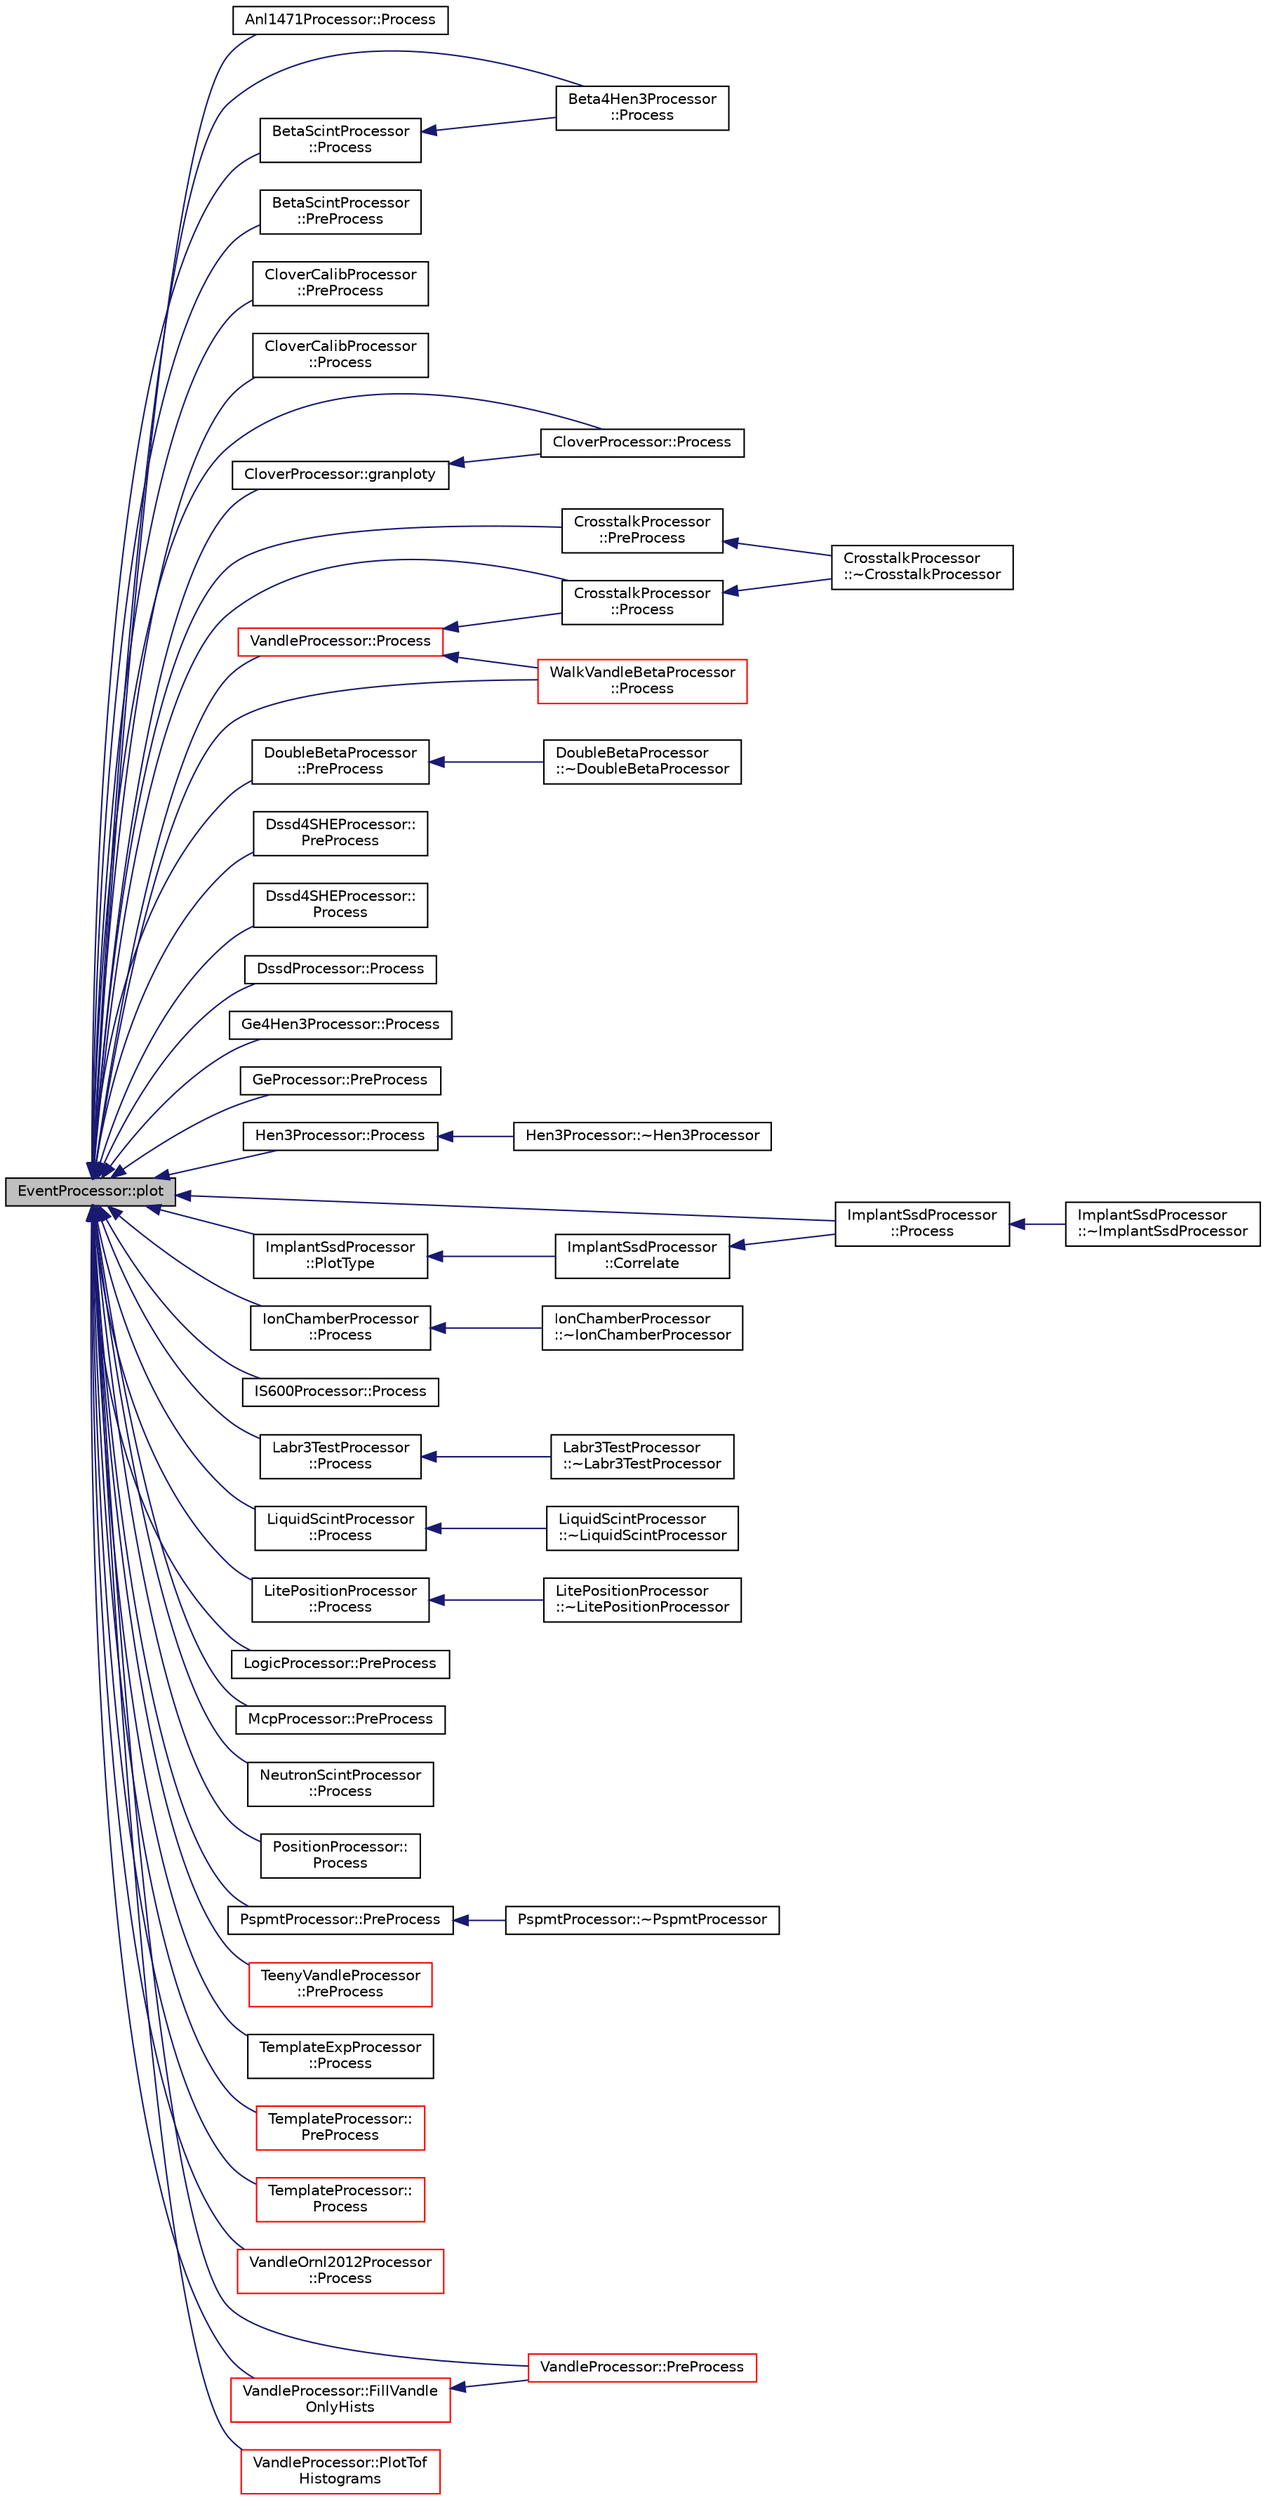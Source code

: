 digraph "EventProcessor::plot"
{
  edge [fontname="Helvetica",fontsize="10",labelfontname="Helvetica",labelfontsize="10"];
  node [fontname="Helvetica",fontsize="10",shape=record];
  rankdir="LR";
  Node1 [label="EventProcessor::plot",height=0.2,width=0.4,color="black", fillcolor="grey75", style="filled", fontcolor="black"];
  Node1 -> Node2 [dir="back",color="midnightblue",fontsize="10",style="solid",fontname="Helvetica"];
  Node2 [label="Anl1471Processor::Process",height=0.2,width=0.4,color="black", fillcolor="white", style="filled",URL="$d2/daa/class_anl1471_processor.html#ae0e82aa964d24549afd9d17f1a136fc2"];
  Node1 -> Node3 [dir="back",color="midnightblue",fontsize="10",style="solid",fontname="Helvetica"];
  Node3 [label="Beta4Hen3Processor\l::Process",height=0.2,width=0.4,color="black", fillcolor="white", style="filled",URL="$db/d92/class_beta4_hen3_processor.html#aec8154b59d510e76fb0831ee2118d6bb"];
  Node1 -> Node4 [dir="back",color="midnightblue",fontsize="10",style="solid",fontname="Helvetica"];
  Node4 [label="BetaScintProcessor\l::PreProcess",height=0.2,width=0.4,color="black", fillcolor="white", style="filled",URL="$d4/de4/class_beta_scint_processor.html#a3e694e6d125d2197e0cda6725625f47b",tooltip="PreProcessing for the class. "];
  Node1 -> Node5 [dir="back",color="midnightblue",fontsize="10",style="solid",fontname="Helvetica"];
  Node5 [label="BetaScintProcessor\l::Process",height=0.2,width=0.4,color="black", fillcolor="white", style="filled",URL="$d4/de4/class_beta_scint_processor.html#abcf10cc79083ab549abdca2e9209d37d",tooltip="Main Processing for the class. "];
  Node5 -> Node3 [dir="back",color="midnightblue",fontsize="10",style="solid",fontname="Helvetica"];
  Node1 -> Node6 [dir="back",color="midnightblue",fontsize="10",style="solid",fontname="Helvetica"];
  Node6 [label="CloverCalibProcessor\l::PreProcess",height=0.2,width=0.4,color="black", fillcolor="white", style="filled",URL="$db/d4e/class_clover_calib_processor.html#a6a8ab51082f13f4717aa1070e38e8e99"];
  Node1 -> Node7 [dir="back",color="midnightblue",fontsize="10",style="solid",fontname="Helvetica"];
  Node7 [label="CloverCalibProcessor\l::Process",height=0.2,width=0.4,color="black", fillcolor="white", style="filled",URL="$db/d4e/class_clover_calib_processor.html#a3a226660db21991ef09515012cab6eda"];
  Node1 -> Node8 [dir="back",color="midnightblue",fontsize="10",style="solid",fontname="Helvetica"];
  Node8 [label="CloverProcessor::Process",height=0.2,width=0.4,color="black", fillcolor="white", style="filled",URL="$d5/d01/class_clover_processor.html#a50eae562dbdc21e5dac462d0a6474326"];
  Node1 -> Node9 [dir="back",color="midnightblue",fontsize="10",style="solid",fontname="Helvetica"];
  Node9 [label="CloverProcessor::granploty",height=0.2,width=0.4,color="black", fillcolor="white", style="filled",URL="$d5/d01/class_clover_processor.html#ac3b1148dfd34ec0d00cd08a0fd210b7f"];
  Node9 -> Node8 [dir="back",color="midnightblue",fontsize="10",style="solid",fontname="Helvetica"];
  Node1 -> Node10 [dir="back",color="midnightblue",fontsize="10",style="solid",fontname="Helvetica"];
  Node10 [label="CrosstalkProcessor\l::PreProcess",height=0.2,width=0.4,color="black", fillcolor="white", style="filled",URL="$de/d3c/class_crosstalk_processor.html#ae17181ea6e41e906bd9c65438b4d1d20"];
  Node10 -> Node11 [dir="back",color="midnightblue",fontsize="10",style="solid",fontname="Helvetica"];
  Node11 [label="CrosstalkProcessor\l::~CrosstalkProcessor",height=0.2,width=0.4,color="black", fillcolor="white", style="filled",URL="$de/d3c/class_crosstalk_processor.html#a974ad94596916e6d24e863dcbec1058c"];
  Node1 -> Node12 [dir="back",color="midnightblue",fontsize="10",style="solid",fontname="Helvetica"];
  Node12 [label="CrosstalkProcessor\l::Process",height=0.2,width=0.4,color="black", fillcolor="white", style="filled",URL="$de/d3c/class_crosstalk_processor.html#a641e3912de9f8d9f2a9bf4e902429723"];
  Node12 -> Node11 [dir="back",color="midnightblue",fontsize="10",style="solid",fontname="Helvetica"];
  Node1 -> Node13 [dir="back",color="midnightblue",fontsize="10",style="solid",fontname="Helvetica"];
  Node13 [label="DoubleBetaProcessor\l::PreProcess",height=0.2,width=0.4,color="black", fillcolor="white", style="filled",URL="$de/d4f/class_double_beta_processor.html#af0db739a0cd9d8f4e231b8cc99ed31ab"];
  Node13 -> Node14 [dir="back",color="midnightblue",fontsize="10",style="solid",fontname="Helvetica"];
  Node14 [label="DoubleBetaProcessor\l::~DoubleBetaProcessor",height=0.2,width=0.4,color="black", fillcolor="white", style="filled",URL="$de/d4f/class_double_beta_processor.html#a0cdcf5970bbc0f7539d23978f3b83242"];
  Node1 -> Node15 [dir="back",color="midnightblue",fontsize="10",style="solid",fontname="Helvetica"];
  Node15 [label="Dssd4SHEProcessor::\lPreProcess",height=0.2,width=0.4,color="black", fillcolor="white", style="filled",URL="$db/da8/class_dssd4_s_h_e_processor.html#a069993b16eb9c18b547a279e9f5d1b28"];
  Node1 -> Node16 [dir="back",color="midnightblue",fontsize="10",style="solid",fontname="Helvetica"];
  Node16 [label="Dssd4SHEProcessor::\lProcess",height=0.2,width=0.4,color="black", fillcolor="white", style="filled",URL="$db/da8/class_dssd4_s_h_e_processor.html#a1ab9aeab8c52a1479718a58da74af3df"];
  Node1 -> Node17 [dir="back",color="midnightblue",fontsize="10",style="solid",fontname="Helvetica"];
  Node17 [label="DssdProcessor::Process",height=0.2,width=0.4,color="black", fillcolor="white", style="filled",URL="$d4/d67/class_dssd_processor.html#a0e32fc233a84ef03dc994b83899e1388"];
  Node1 -> Node18 [dir="back",color="midnightblue",fontsize="10",style="solid",fontname="Helvetica"];
  Node18 [label="Ge4Hen3Processor::Process",height=0.2,width=0.4,color="black", fillcolor="white", style="filled",URL="$d5/df2/class_ge4_hen3_processor.html#a98d4e5d0efd24adbdb6c8911e0d993f2"];
  Node1 -> Node19 [dir="back",color="midnightblue",fontsize="10",style="solid",fontname="Helvetica"];
  Node19 [label="GeProcessor::PreProcess",height=0.2,width=0.4,color="black", fillcolor="white", style="filled",URL="$d2/d54/class_ge_processor.html#a8e6eb1cc39e1a48d223be9f4d69460c4"];
  Node1 -> Node20 [dir="back",color="midnightblue",fontsize="10",style="solid",fontname="Helvetica"];
  Node20 [label="Hen3Processor::Process",height=0.2,width=0.4,color="black", fillcolor="white", style="filled",URL="$d6/d4e/class_hen3_processor.html#a12510344f12aa28fb4de00c28569995f"];
  Node20 -> Node21 [dir="back",color="midnightblue",fontsize="10",style="solid",fontname="Helvetica"];
  Node21 [label="Hen3Processor::~Hen3Processor",height=0.2,width=0.4,color="black", fillcolor="white", style="filled",URL="$d6/d4e/class_hen3_processor.html#a8ed35806e6801f6c8f1eb402525e2834"];
  Node1 -> Node22 [dir="back",color="midnightblue",fontsize="10",style="solid",fontname="Helvetica"];
  Node22 [label="ImplantSsdProcessor\l::Process",height=0.2,width=0.4,color="black", fillcolor="white", style="filled",URL="$df/df5/class_implant_ssd_processor.html#a4633fc3b34a8e8915713dd8e1ba5666a"];
  Node22 -> Node23 [dir="back",color="midnightblue",fontsize="10",style="solid",fontname="Helvetica"];
  Node23 [label="ImplantSsdProcessor\l::~ImplantSsdProcessor",height=0.2,width=0.4,color="black", fillcolor="white", style="filled",URL="$df/df5/class_implant_ssd_processor.html#a057e44029967a209fc626811e2ba4412"];
  Node1 -> Node24 [dir="back",color="midnightblue",fontsize="10",style="solid",fontname="Helvetica"];
  Node24 [label="ImplantSsdProcessor\l::PlotType",height=0.2,width=0.4,color="black", fillcolor="white", style="filled",URL="$df/df5/class_implant_ssd_processor.html#abf58bf472ce25c6003903cd66751d981"];
  Node24 -> Node25 [dir="back",color="midnightblue",fontsize="10",style="solid",fontname="Helvetica"];
  Node25 [label="ImplantSsdProcessor\l::Correlate",height=0.2,width=0.4,color="black", fillcolor="white", style="filled",URL="$df/df5/class_implant_ssd_processor.html#aa058ca6ee5475b4bf6426b1c69ef9c79"];
  Node25 -> Node22 [dir="back",color="midnightblue",fontsize="10",style="solid",fontname="Helvetica"];
  Node1 -> Node26 [dir="back",color="midnightblue",fontsize="10",style="solid",fontname="Helvetica"];
  Node26 [label="IonChamberProcessor\l::Process",height=0.2,width=0.4,color="black", fillcolor="white", style="filled",URL="$dd/df2/class_ion_chamber_processor.html#a6d1891dc55fb66434793c8594f3b7616"];
  Node26 -> Node27 [dir="back",color="midnightblue",fontsize="10",style="solid",fontname="Helvetica"];
  Node27 [label="IonChamberProcessor\l::~IonChamberProcessor",height=0.2,width=0.4,color="black", fillcolor="white", style="filled",URL="$dd/df2/class_ion_chamber_processor.html#a04e1204b8f8efd09dac743a82b1d4312"];
  Node1 -> Node28 [dir="back",color="midnightblue",fontsize="10",style="solid",fontname="Helvetica"];
  Node28 [label="IS600Processor::Process",height=0.2,width=0.4,color="black", fillcolor="white", style="filled",URL="$de/d81/class_i_s600_processor.html#a92f29e9c021fffb08f02bf48d12aff42"];
  Node1 -> Node29 [dir="back",color="midnightblue",fontsize="10",style="solid",fontname="Helvetica"];
  Node29 [label="Labr3TestProcessor\l::Process",height=0.2,width=0.4,color="black", fillcolor="white", style="filled",URL="$dd/d2c/class_labr3_test_processor.html#aacf32b1382a264f443f7e24029323ac4"];
  Node29 -> Node30 [dir="back",color="midnightblue",fontsize="10",style="solid",fontname="Helvetica"];
  Node30 [label="Labr3TestProcessor\l::~Labr3TestProcessor",height=0.2,width=0.4,color="black", fillcolor="white", style="filled",URL="$dd/d2c/class_labr3_test_processor.html#a38f5f24725e52971220a4beef3bfc232"];
  Node1 -> Node31 [dir="back",color="midnightblue",fontsize="10",style="solid",fontname="Helvetica"];
  Node31 [label="LiquidScintProcessor\l::Process",height=0.2,width=0.4,color="black", fillcolor="white", style="filled",URL="$d7/d6b/class_liquid_scint_processor.html#a6e1f7662a1362e5c14275c9a13388231"];
  Node31 -> Node32 [dir="back",color="midnightblue",fontsize="10",style="solid",fontname="Helvetica"];
  Node32 [label="LiquidScintProcessor\l::~LiquidScintProcessor",height=0.2,width=0.4,color="black", fillcolor="white", style="filled",URL="$d7/d6b/class_liquid_scint_processor.html#a4d89e8c3779a6903973b8313b063ceb1"];
  Node1 -> Node33 [dir="back",color="midnightblue",fontsize="10",style="solid",fontname="Helvetica"];
  Node33 [label="LitePositionProcessor\l::Process",height=0.2,width=0.4,color="black", fillcolor="white", style="filled",URL="$d3/dab/class_lite_position_processor.html#a41e329779cb70710078ab066afd4f953"];
  Node33 -> Node34 [dir="back",color="midnightblue",fontsize="10",style="solid",fontname="Helvetica"];
  Node34 [label="LitePositionProcessor\l::~LitePositionProcessor",height=0.2,width=0.4,color="black", fillcolor="white", style="filled",URL="$d3/dab/class_lite_position_processor.html#a602ce3c9355626b96649b08690d391ef"];
  Node1 -> Node35 [dir="back",color="midnightblue",fontsize="10",style="solid",fontname="Helvetica"];
  Node35 [label="LogicProcessor::PreProcess",height=0.2,width=0.4,color="black", fillcolor="white", style="filled",URL="$da/d2f/class_logic_processor.html#a91ad87eb1649cebfa5a90de4943455ae"];
  Node1 -> Node36 [dir="back",color="midnightblue",fontsize="10",style="solid",fontname="Helvetica"];
  Node36 [label="McpProcessor::PreProcess",height=0.2,width=0.4,color="black", fillcolor="white", style="filled",URL="$dd/dcb/class_mcp_processor.html#ae65166c302b60f81ddd8edddc137de23"];
  Node1 -> Node37 [dir="back",color="midnightblue",fontsize="10",style="solid",fontname="Helvetica"];
  Node37 [label="NeutronScintProcessor\l::Process",height=0.2,width=0.4,color="black", fillcolor="white", style="filled",URL="$d9/dfc/class_neutron_scint_processor.html#a72ba8607b6df372e4b76d396140f765d"];
  Node1 -> Node38 [dir="back",color="midnightblue",fontsize="10",style="solid",fontname="Helvetica"];
  Node38 [label="PositionProcessor::\lProcess",height=0.2,width=0.4,color="black", fillcolor="white", style="filled",URL="$d3/df3/class_position_processor.html#a45a6ef172d9253956769b1ccd15a6e4a",tooltip="Process the QDC data involved in top/bottom side for a strip. "];
  Node1 -> Node39 [dir="back",color="midnightblue",fontsize="10",style="solid",fontname="Helvetica"];
  Node39 [label="PspmtProcessor::PreProcess",height=0.2,width=0.4,color="black", fillcolor="white", style="filled",URL="$dd/d2c/class_pspmt_processor.html#afd615887b035057293dc86455155c3c7"];
  Node39 -> Node40 [dir="back",color="midnightblue",fontsize="10",style="solid",fontname="Helvetica"];
  Node40 [label="PspmtProcessor::~PspmtProcessor",height=0.2,width=0.4,color="black", fillcolor="white", style="filled",URL="$dd/d2c/class_pspmt_processor.html#a23ed80963dc7c683eba1b95aa12f37db"];
  Node1 -> Node41 [dir="back",color="midnightblue",fontsize="10",style="solid",fontname="Helvetica"];
  Node41 [label="TeenyVandleProcessor\l::PreProcess",height=0.2,width=0.4,color="red", fillcolor="white", style="filled",URL="$d3/d5e/class_teeny_vandle_processor.html#a01b193b7a00b5bbc2d0b35ccc0f34d82"];
  Node1 -> Node42 [dir="back",color="midnightblue",fontsize="10",style="solid",fontname="Helvetica"];
  Node42 [label="TemplateExpProcessor\l::Process",height=0.2,width=0.4,color="black", fillcolor="white", style="filled",URL="$d9/ddc/class_template_exp_processor.html#a06fae87a5826408aec8db9fadf000dd3",tooltip="Main processing of data of interest. "];
  Node1 -> Node43 [dir="back",color="midnightblue",fontsize="10",style="solid",fontname="Helvetica"];
  Node43 [label="TemplateProcessor::\lPreProcess",height=0.2,width=0.4,color="red", fillcolor="white", style="filled",URL="$da/dfe/class_template_processor.html#a554450b2ad914835e6b1b8d13a31b409"];
  Node1 -> Node44 [dir="back",color="midnightblue",fontsize="10",style="solid",fontname="Helvetica"];
  Node44 [label="TemplateProcessor::\lProcess",height=0.2,width=0.4,color="red", fillcolor="white", style="filled",URL="$da/dfe/class_template_processor.html#a75039958a15712e6d1f83b3654ce6e88"];
  Node1 -> Node45 [dir="back",color="midnightblue",fontsize="10",style="solid",fontname="Helvetica"];
  Node45 [label="VandleOrnl2012Processor\l::Process",height=0.2,width=0.4,color="red", fillcolor="white", style="filled",URL="$d1/dd7/class_vandle_ornl2012_processor.html#a05b7477fad0d6614e01ca86cb9cff0bf"];
  Node1 -> Node46 [dir="back",color="midnightblue",fontsize="10",style="solid",fontname="Helvetica"];
  Node46 [label="VandleProcessor::PreProcess",height=0.2,width=0.4,color="red", fillcolor="white", style="filled",URL="$db/d21/class_vandle_processor.html#a849786aade322f53dbd153d3a0913532"];
  Node1 -> Node47 [dir="back",color="midnightblue",fontsize="10",style="solid",fontname="Helvetica"];
  Node47 [label="VandleProcessor::Process",height=0.2,width=0.4,color="red", fillcolor="white", style="filled",URL="$db/d21/class_vandle_processor.html#ac50169b4e140313d1a5a2ce6032dc6af"];
  Node47 -> Node12 [dir="back",color="midnightblue",fontsize="10",style="solid",fontname="Helvetica"];
  Node47 -> Node48 [dir="back",color="midnightblue",fontsize="10",style="solid",fontname="Helvetica"];
  Node48 [label="WalkVandleBetaProcessor\l::Process",height=0.2,width=0.4,color="red", fillcolor="white", style="filled",URL="$d0/d80/class_walk_vandle_beta_processor.html#a191e1076d68a81dde827459dd3374124"];
  Node1 -> Node49 [dir="back",color="midnightblue",fontsize="10",style="solid",fontname="Helvetica"];
  Node49 [label="VandleProcessor::PlotTof\lHistograms",height=0.2,width=0.4,color="red", fillcolor="white", style="filled",URL="$db/d21/class_vandle_processor.html#a1597bac08eca7f01d8da1837ce9a14be"];
  Node1 -> Node50 [dir="back",color="midnightblue",fontsize="10",style="solid",fontname="Helvetica"];
  Node50 [label="VandleProcessor::FillVandle\lOnlyHists",height=0.2,width=0.4,color="red", fillcolor="white", style="filled",URL="$db/d21/class_vandle_processor.html#af8dc787e29f0440b02b6a84f3e80829b",tooltip="Fill up the basic histograms. "];
  Node50 -> Node46 [dir="back",color="midnightblue",fontsize="10",style="solid",fontname="Helvetica"];
  Node1 -> Node48 [dir="back",color="midnightblue",fontsize="10",style="solid",fontname="Helvetica"];
}
